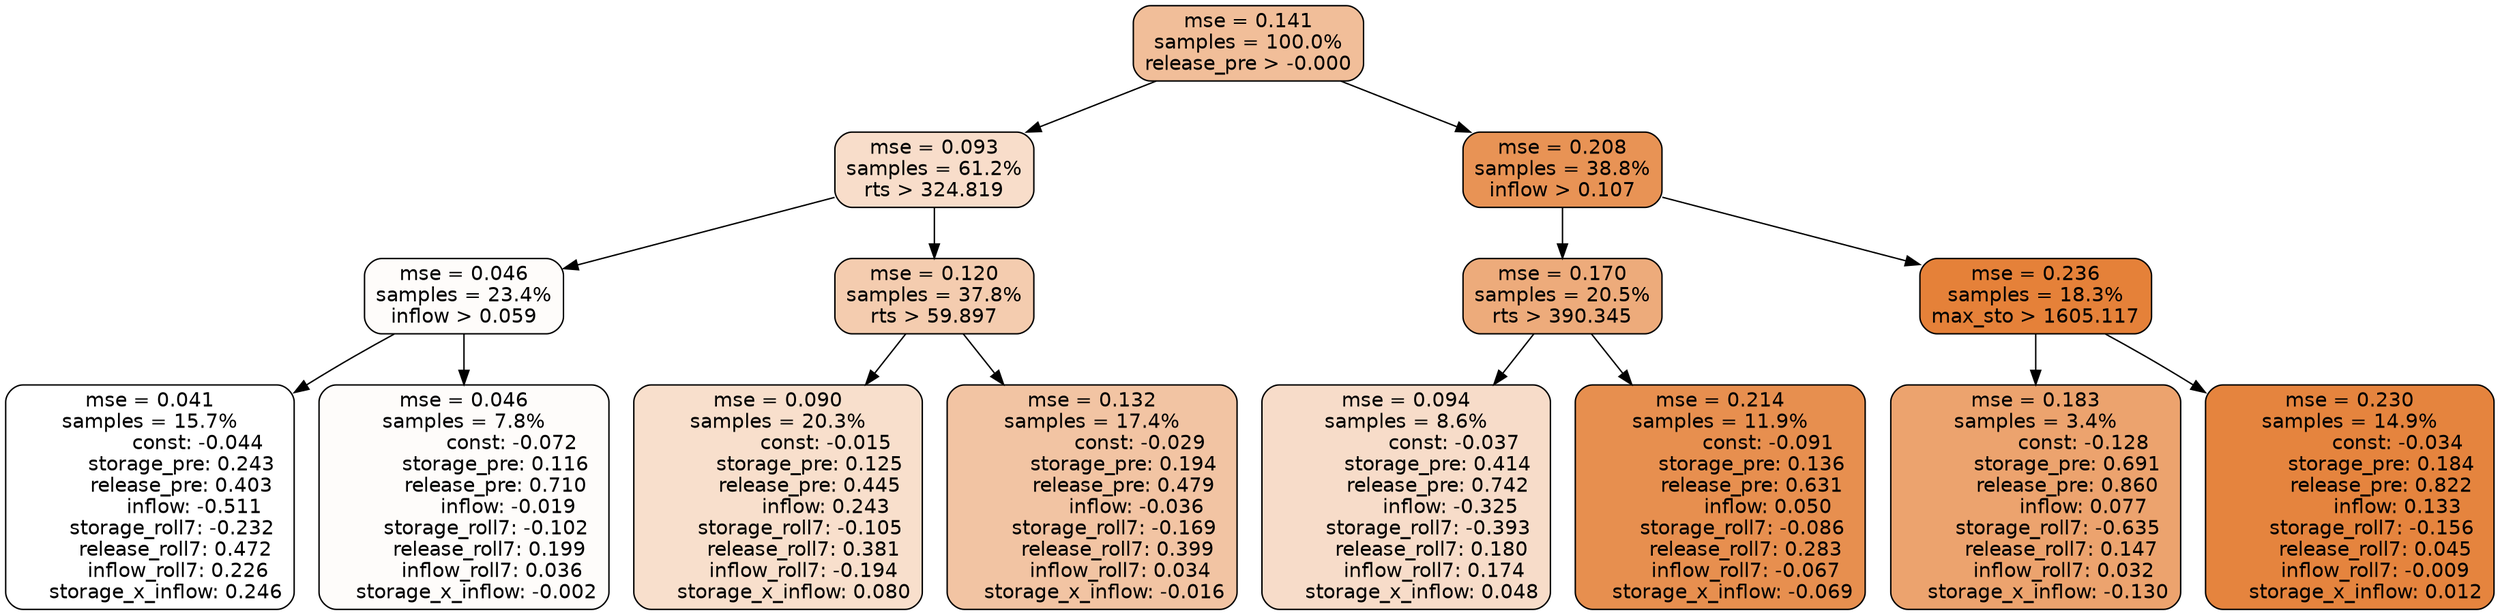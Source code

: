 digraph tree {
node [shape=rectangle, style="filled, rounded", color="black", fontname=helvetica] ;
edge [fontname=helvetica] ;
	"0" [label="mse = 0.141
samples = 100.0%
release_pre > -0.000", fillcolor="#f1be99"]
	"1" [label="mse = 0.093
samples = 61.2%
rts > 324.819", fillcolor="#f8ddca"]
	"8" [label="mse = 0.208
samples = 38.8%
inflow > 0.107", fillcolor="#e89355"]
	"5" [label="mse = 0.046
samples = 23.4%
inflow > 0.059", fillcolor="#fefcfa"]
	"2" [label="mse = 0.120
samples = 37.8%
rts > 59.897", fillcolor="#f4ccaf"]
	"9" [label="mse = 0.170
samples = 20.5%
rts > 390.345", fillcolor="#edab7b"]
	"12" [label="mse = 0.236
samples = 18.3%
max_sto > 1605.117", fillcolor="#e58139"]
	"6" [label="mse = 0.041
samples = 15.7%
               const: -0.044
          storage_pre: 0.243
          release_pre: 0.403
              inflow: -0.511
       storage_roll7: -0.232
        release_roll7: 0.472
         inflow_roll7: 0.226
     storage_x_inflow: 0.246", fillcolor="#ffffff"]
	"7" [label="mse = 0.046
samples = 7.8%
               const: -0.072
          storage_pre: 0.116
          release_pre: 0.710
              inflow: -0.019
       storage_roll7: -0.102
        release_roll7: 0.199
         inflow_roll7: 0.036
    storage_x_inflow: -0.002", fillcolor="#fefcfa"]
	"3" [label="mse = 0.090
samples = 20.3%
               const: -0.015
          storage_pre: 0.125
          release_pre: 0.445
               inflow: 0.243
       storage_roll7: -0.105
        release_roll7: 0.381
        inflow_roll7: -0.194
     storage_x_inflow: 0.080", fillcolor="#f8dfcc"]
	"4" [label="mse = 0.132
samples = 17.4%
               const: -0.029
          storage_pre: 0.194
          release_pre: 0.479
              inflow: -0.036
       storage_roll7: -0.169
        release_roll7: 0.399
         inflow_roll7: 0.034
    storage_x_inflow: -0.016", fillcolor="#f2c4a3"]
	"11" [label="mse = 0.094
samples = 8.6%
               const: -0.037
          storage_pre: 0.414
          release_pre: 0.742
              inflow: -0.325
       storage_roll7: -0.393
        release_roll7: 0.180
         inflow_roll7: 0.174
     storage_x_inflow: 0.048", fillcolor="#f7dcc9"]
	"10" [label="mse = 0.214
samples = 11.9%
               const: -0.091
          storage_pre: 0.136
          release_pre: 0.631
               inflow: 0.050
       storage_roll7: -0.086
        release_roll7: 0.283
        inflow_roll7: -0.067
    storage_x_inflow: -0.069", fillcolor="#e78f4f"]
	"14" [label="mse = 0.183
samples = 3.4%
               const: -0.128
          storage_pre: 0.691
          release_pre: 0.860
               inflow: 0.077
       storage_roll7: -0.635
        release_roll7: 0.147
         inflow_roll7: 0.032
    storage_x_inflow: -0.130", fillcolor="#eca36e"]
	"13" [label="mse = 0.230
samples = 14.9%
               const: -0.034
          storage_pre: 0.184
          release_pre: 0.822
               inflow: 0.133
       storage_roll7: -0.156
        release_roll7: 0.045
        inflow_roll7: -0.009
     storage_x_inflow: 0.012", fillcolor="#e5843e"]

	"0" -> "1"
	"0" -> "8"
	"1" -> "2"
	"1" -> "5"
	"8" -> "9"
	"8" -> "12"
	"5" -> "6"
	"5" -> "7"
	"2" -> "3"
	"2" -> "4"
	"9" -> "10"
	"9" -> "11"
	"12" -> "13"
	"12" -> "14"
}